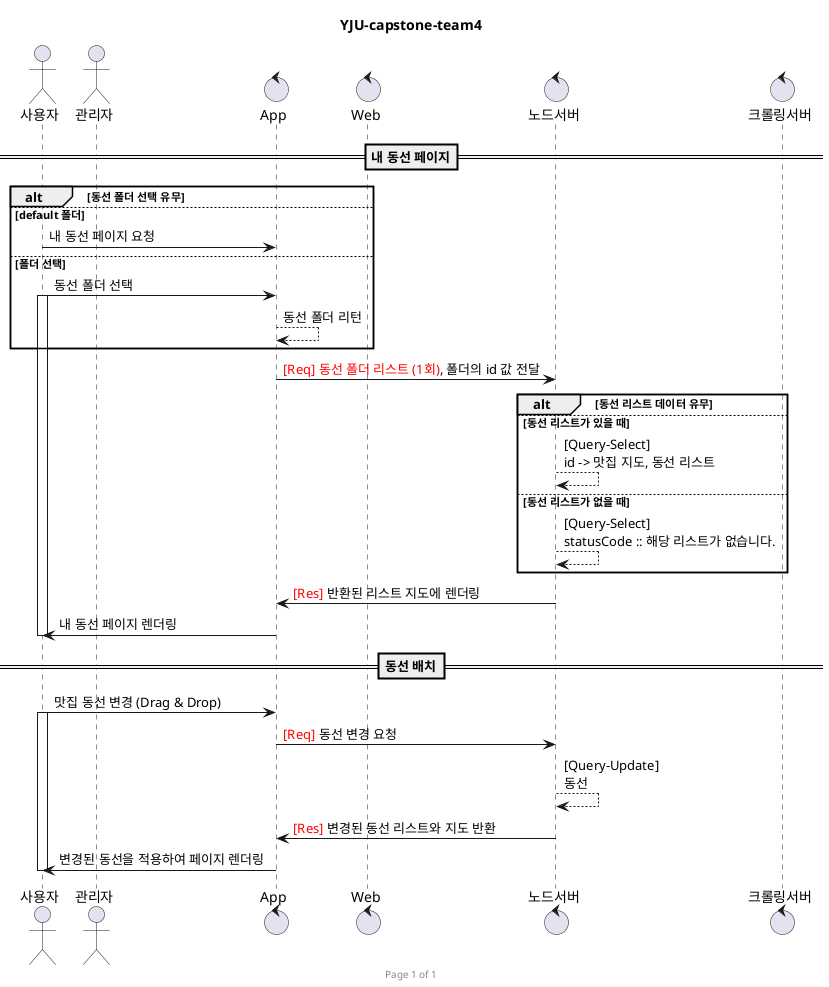 @startuml

title YJU-capstone-team4
footer Page %page% of %lastpage%

actor 사용자 as User
actor 관리자 as Admin

control App
control Web
control 노드서버 as Node
control 크롤링서버 as Lamda


==내 동선 페이지==
alt 동선 폴더 선택 유무
else default 폴더
    User -> App : 내 동선 페이지 요청
else 폴더 선택
    User -> App : 동선 폴더 선택
activate User
        App --> App : 동선 폴더 리턴
end
        App -> Node : <font color=red>[Req] 동선 폴더 리스트 (1회)</font>, 폴더의 id 값 전달
            alt 동선 리스트 데이터 유무
                else 동선 리스트가 있을 때
                    Node --> Node : [Query-Select]\nid -> 맛집 지도, 동선 리스트
                else 동선 리스트가 없을 때
                    Node --> Node : [Query-Select]\nstatusCode :: 해당 리스트가 없습니다.
            end
        Node -> App : <font color=red>[Res]</font> 반환된 리스트 지도에 렌더링
    App -> User : 내 동선 페이지 렌더링
deactivate User

==동선 배치==
User -> App : 맛집 동선 변경 (Drag & Drop)
activate User
    App -> Node : <font color=red>[Req]</font> 동선 변경 요청
        Node --> Node : [Query-Update]\n동선
    Node -> App : <font color=red>[Res]</font> 변경된 동선 리스트와 지도 반환
App -> User : 변경된 동선을 적용하여 페이지 렌더링
deactivate User

@enduml